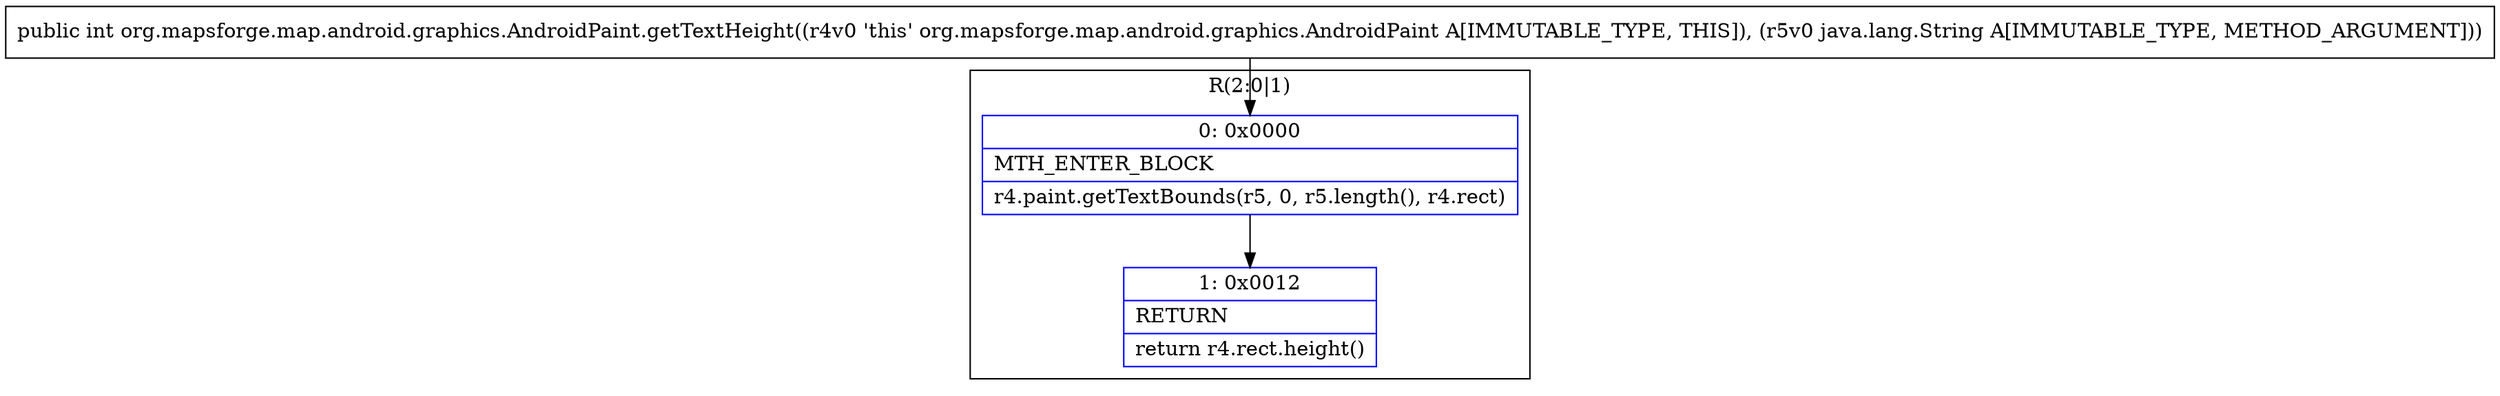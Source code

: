 digraph "CFG fororg.mapsforge.map.android.graphics.AndroidPaint.getTextHeight(Ljava\/lang\/String;)I" {
subgraph cluster_Region_2110229579 {
label = "R(2:0|1)";
node [shape=record,color=blue];
Node_0 [shape=record,label="{0\:\ 0x0000|MTH_ENTER_BLOCK\l|r4.paint.getTextBounds(r5, 0, r5.length(), r4.rect)\l}"];
Node_1 [shape=record,label="{1\:\ 0x0012|RETURN\l|return r4.rect.height()\l}"];
}
MethodNode[shape=record,label="{public int org.mapsforge.map.android.graphics.AndroidPaint.getTextHeight((r4v0 'this' org.mapsforge.map.android.graphics.AndroidPaint A[IMMUTABLE_TYPE, THIS]), (r5v0 java.lang.String A[IMMUTABLE_TYPE, METHOD_ARGUMENT])) }"];
MethodNode -> Node_0;
Node_0 -> Node_1;
}

